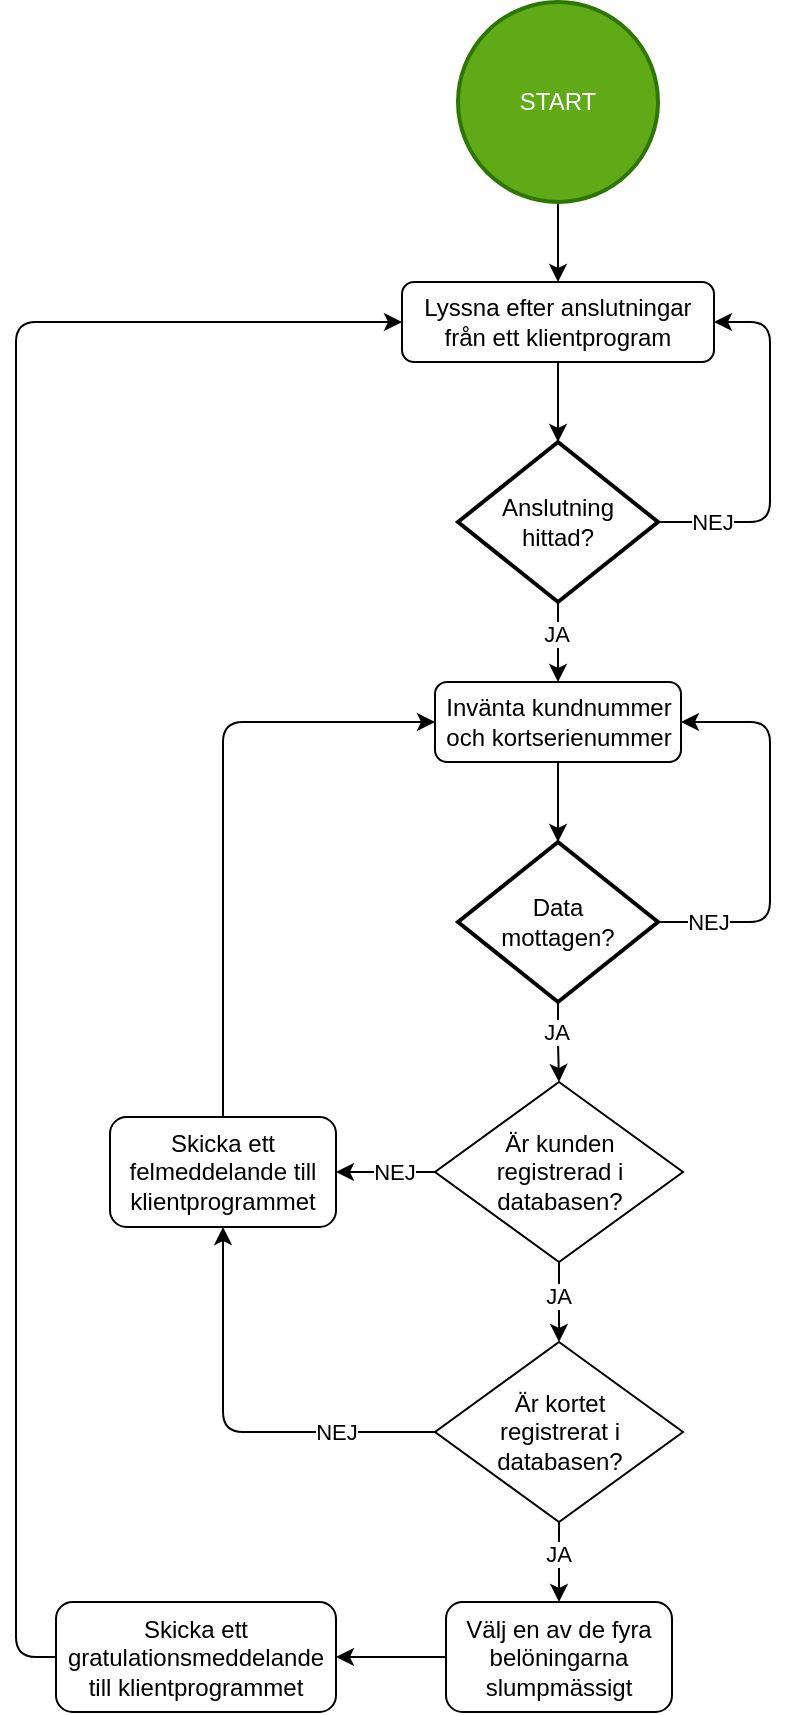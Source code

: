 <mxfile version="26.0.16">
  <diagram id="C5RBs43oDa-KdzZeNtuy" name="Page-1">
    <mxGraphModel dx="1562" dy="865" grid="1" gridSize="10" guides="1" tooltips="1" connect="1" arrows="1" fold="1" page="1" pageScale="1" pageWidth="827" pageHeight="1169" math="0" shadow="0">
      <root>
        <mxCell id="WIyWlLk6GJQsqaUBKTNV-0" />
        <mxCell id="WIyWlLk6GJQsqaUBKTNV-1" parent="WIyWlLk6GJQsqaUBKTNV-0" />
        <mxCell id="WIyWlLk6GJQsqaUBKTNV-3" value="Lyssna efter anslutningar från ett klientprogram" style="rounded=1;whiteSpace=wrap;html=1;fontSize=12;glass=0;strokeWidth=1;shadow=0;" parent="WIyWlLk6GJQsqaUBKTNV-1" vertex="1">
          <mxGeometry x="336" y="160" width="156" height="40" as="geometry" />
        </mxCell>
        <mxCell id="PhORoOJdLnTvGLsBMIIu-2" style="edgeStyle=orthogonalEdgeStyle;rounded=0;orthogonalLoop=1;jettySize=auto;html=1;exitX=0.5;exitY=1;exitDx=0;exitDy=0;exitPerimeter=0;" edge="1" parent="WIyWlLk6GJQsqaUBKTNV-1" source="PhORoOJdLnTvGLsBMIIu-1" target="WIyWlLk6GJQsqaUBKTNV-3">
          <mxGeometry relative="1" as="geometry" />
        </mxCell>
        <mxCell id="PhORoOJdLnTvGLsBMIIu-1" value="&lt;div&gt;START&lt;/div&gt;" style="strokeWidth=2;html=1;shape=mxgraph.flowchart.start_2;whiteSpace=wrap;fillColor=#60a917;fontColor=#ffffff;strokeColor=#2D7600;" vertex="1" parent="WIyWlLk6GJQsqaUBKTNV-1">
          <mxGeometry x="364" y="20" width="100" height="100" as="geometry" />
        </mxCell>
        <mxCell id="PhORoOJdLnTvGLsBMIIu-4" style="edgeStyle=orthogonalEdgeStyle;rounded=0;orthogonalLoop=1;jettySize=auto;html=1;exitX=0.5;exitY=1;exitDx=0;exitDy=0;entryX=0.5;entryY=0;entryDx=0;entryDy=0;entryPerimeter=0;" edge="1" parent="WIyWlLk6GJQsqaUBKTNV-1" source="WIyWlLk6GJQsqaUBKTNV-3" target="PhORoOJdLnTvGLsBMIIu-3">
          <mxGeometry relative="1" as="geometry" />
        </mxCell>
        <mxCell id="PhORoOJdLnTvGLsBMIIu-10" style="edgeStyle=orthogonalEdgeStyle;rounded=1;orthogonalLoop=1;jettySize=auto;html=1;exitX=1;exitY=0.5;exitDx=0;exitDy=0;exitPerimeter=0;entryX=1;entryY=0.5;entryDx=0;entryDy=0;curved=0;" edge="1" parent="WIyWlLk6GJQsqaUBKTNV-1" source="PhORoOJdLnTvGLsBMIIu-3" target="WIyWlLk6GJQsqaUBKTNV-3">
          <mxGeometry relative="1" as="geometry">
            <mxPoint x="414" y="140" as="targetPoint" />
            <Array as="points">
              <mxPoint x="520" y="280" />
              <mxPoint x="520" y="180" />
            </Array>
          </mxGeometry>
        </mxCell>
        <mxCell id="PhORoOJdLnTvGLsBMIIu-19" value="NEJ" style="edgeLabel;html=1;align=center;verticalAlign=middle;resizable=0;points=[];" vertex="1" connectable="0" parent="PhORoOJdLnTvGLsBMIIu-10">
          <mxGeometry x="-0.819" y="-1" relative="1" as="geometry">
            <mxPoint x="10" y="-1" as="offset" />
          </mxGeometry>
        </mxCell>
        <mxCell id="PhORoOJdLnTvGLsBMIIu-16" style="edgeStyle=orthogonalEdgeStyle;rounded=0;orthogonalLoop=1;jettySize=auto;html=1;exitX=0.5;exitY=1;exitDx=0;exitDy=0;exitPerimeter=0;entryX=0.5;entryY=0;entryDx=0;entryDy=0;" edge="1" parent="WIyWlLk6GJQsqaUBKTNV-1" source="PhORoOJdLnTvGLsBMIIu-3" target="PhORoOJdLnTvGLsBMIIu-15">
          <mxGeometry relative="1" as="geometry" />
        </mxCell>
        <mxCell id="PhORoOJdLnTvGLsBMIIu-18" value="JA" style="edgeLabel;html=1;align=center;verticalAlign=middle;resizable=0;points=[];" vertex="1" connectable="0" parent="PhORoOJdLnTvGLsBMIIu-16">
          <mxGeometry x="-0.05" y="1" relative="1" as="geometry">
            <mxPoint x="-2" y="-3" as="offset" />
          </mxGeometry>
        </mxCell>
        <mxCell id="PhORoOJdLnTvGLsBMIIu-3" value="&lt;div&gt;Anslutning&lt;/div&gt;&lt;div&gt;hittad?&lt;/div&gt;" style="strokeWidth=2;html=1;shape=mxgraph.flowchart.decision;whiteSpace=wrap;" vertex="1" parent="WIyWlLk6GJQsqaUBKTNV-1">
          <mxGeometry x="364" y="240" width="100" height="80" as="geometry" />
        </mxCell>
        <mxCell id="PhORoOJdLnTvGLsBMIIu-15" value="Invänta kundnummer och kortserienummer" style="rounded=1;whiteSpace=wrap;html=1;fontSize=12;glass=0;strokeWidth=1;shadow=0;" vertex="1" parent="WIyWlLk6GJQsqaUBKTNV-1">
          <mxGeometry x="352.5" y="360" width="123" height="40" as="geometry" />
        </mxCell>
        <mxCell id="PhORoOJdLnTvGLsBMIIu-21" style="edgeStyle=orthogonalEdgeStyle;rounded=1;orthogonalLoop=1;jettySize=auto;html=1;exitX=1;exitY=0.5;exitDx=0;exitDy=0;exitPerimeter=0;entryX=1;entryY=0.5;entryDx=0;entryDy=0;curved=0;" edge="1" parent="WIyWlLk6GJQsqaUBKTNV-1" source="PhORoOJdLnTvGLsBMIIu-20" target="PhORoOJdLnTvGLsBMIIu-15">
          <mxGeometry relative="1" as="geometry">
            <Array as="points">
              <mxPoint x="520" y="480" />
              <mxPoint x="520" y="380" />
            </Array>
          </mxGeometry>
        </mxCell>
        <mxCell id="PhORoOJdLnTvGLsBMIIu-23" value="NEJ" style="edgeLabel;html=1;align=center;verticalAlign=middle;resizable=0;points=[];" vertex="1" connectable="0" parent="PhORoOJdLnTvGLsBMIIu-21">
          <mxGeometry x="-0.86" y="-1" relative="1" as="geometry">
            <mxPoint x="11" y="-1" as="offset" />
          </mxGeometry>
        </mxCell>
        <mxCell id="PhORoOJdLnTvGLsBMIIu-29" style="edgeStyle=orthogonalEdgeStyle;rounded=0;orthogonalLoop=1;jettySize=auto;html=1;exitX=0.5;exitY=1;exitDx=0;exitDy=0;exitPerimeter=0;entryX=0.5;entryY=0;entryDx=0;entryDy=0;" edge="1" parent="WIyWlLk6GJQsqaUBKTNV-1" source="PhORoOJdLnTvGLsBMIIu-20" target="PhORoOJdLnTvGLsBMIIu-28">
          <mxGeometry relative="1" as="geometry" />
        </mxCell>
        <mxCell id="PhORoOJdLnTvGLsBMIIu-30" value="&lt;div&gt;JA&lt;/div&gt;" style="edgeLabel;html=1;align=center;verticalAlign=middle;resizable=0;points=[];" vertex="1" connectable="0" parent="PhORoOJdLnTvGLsBMIIu-29">
          <mxGeometry x="-0.258" y="2" relative="1" as="geometry">
            <mxPoint x="-3" as="offset" />
          </mxGeometry>
        </mxCell>
        <mxCell id="PhORoOJdLnTvGLsBMIIu-20" value="&lt;div&gt;&lt;div&gt;Data&lt;/div&gt;&lt;div&gt;mottagen?&lt;/div&gt;&lt;/div&gt;" style="strokeWidth=2;html=1;shape=mxgraph.flowchart.decision;whiteSpace=wrap;" vertex="1" parent="WIyWlLk6GJQsqaUBKTNV-1">
          <mxGeometry x="364" y="440" width="100" height="80" as="geometry" />
        </mxCell>
        <mxCell id="PhORoOJdLnTvGLsBMIIu-24" style="edgeStyle=orthogonalEdgeStyle;rounded=0;orthogonalLoop=1;jettySize=auto;html=1;exitX=0.5;exitY=1;exitDx=0;exitDy=0;entryX=0.5;entryY=0;entryDx=0;entryDy=0;entryPerimeter=0;" edge="1" parent="WIyWlLk6GJQsqaUBKTNV-1" source="PhORoOJdLnTvGLsBMIIu-15" target="PhORoOJdLnTvGLsBMIIu-20">
          <mxGeometry relative="1" as="geometry" />
        </mxCell>
        <mxCell id="PhORoOJdLnTvGLsBMIIu-33" style="edgeStyle=orthogonalEdgeStyle;rounded=0;orthogonalLoop=1;jettySize=auto;html=1;exitX=0;exitY=0.5;exitDx=0;exitDy=0;entryX=1;entryY=0.5;entryDx=0;entryDy=0;" edge="1" parent="WIyWlLk6GJQsqaUBKTNV-1" source="PhORoOJdLnTvGLsBMIIu-28" target="PhORoOJdLnTvGLsBMIIu-32">
          <mxGeometry relative="1" as="geometry" />
        </mxCell>
        <mxCell id="PhORoOJdLnTvGLsBMIIu-34" value="NEJ" style="edgeLabel;html=1;align=center;verticalAlign=middle;resizable=0;points=[];" vertex="1" connectable="0" parent="PhORoOJdLnTvGLsBMIIu-33">
          <mxGeometry x="-0.164" relative="1" as="geometry">
            <mxPoint as="offset" />
          </mxGeometry>
        </mxCell>
        <mxCell id="PhORoOJdLnTvGLsBMIIu-38" style="edgeStyle=orthogonalEdgeStyle;rounded=0;orthogonalLoop=1;jettySize=auto;html=1;exitX=0.5;exitY=1;exitDx=0;exitDy=0;entryX=0.5;entryY=0;entryDx=0;entryDy=0;" edge="1" parent="WIyWlLk6GJQsqaUBKTNV-1" source="PhORoOJdLnTvGLsBMIIu-28" target="PhORoOJdLnTvGLsBMIIu-37">
          <mxGeometry relative="1" as="geometry" />
        </mxCell>
        <mxCell id="PhORoOJdLnTvGLsBMIIu-39" value="JA" style="edgeLabel;html=1;align=center;verticalAlign=middle;resizable=0;points=[];" vertex="1" connectable="0" parent="PhORoOJdLnTvGLsBMIIu-38">
          <mxGeometry x="-0.175" y="-1" relative="1" as="geometry">
            <mxPoint as="offset" />
          </mxGeometry>
        </mxCell>
        <mxCell id="PhORoOJdLnTvGLsBMIIu-28" value="&lt;div&gt;Är kunden&lt;/div&gt;&lt;div&gt;registrerad i databasen?&lt;/div&gt;" style="rhombus;whiteSpace=wrap;html=1;" vertex="1" parent="WIyWlLk6GJQsqaUBKTNV-1">
          <mxGeometry x="352.5" y="560" width="124" height="90" as="geometry" />
        </mxCell>
        <mxCell id="PhORoOJdLnTvGLsBMIIu-35" style="edgeStyle=orthogonalEdgeStyle;rounded=1;orthogonalLoop=1;jettySize=auto;html=1;exitX=0.5;exitY=0;exitDx=0;exitDy=0;entryX=0;entryY=0.5;entryDx=0;entryDy=0;curved=0;" edge="1" parent="WIyWlLk6GJQsqaUBKTNV-1" source="PhORoOJdLnTvGLsBMIIu-32" target="PhORoOJdLnTvGLsBMIIu-15">
          <mxGeometry relative="1" as="geometry" />
        </mxCell>
        <mxCell id="PhORoOJdLnTvGLsBMIIu-32" value="Skicka ett felmeddelande till klientprogrammet" style="rounded=1;whiteSpace=wrap;html=1;fontSize=12;glass=0;strokeWidth=1;shadow=0;" vertex="1" parent="WIyWlLk6GJQsqaUBKTNV-1">
          <mxGeometry x="190" y="577.5" width="113" height="55" as="geometry" />
        </mxCell>
        <mxCell id="PhORoOJdLnTvGLsBMIIu-40" style="edgeStyle=orthogonalEdgeStyle;rounded=1;orthogonalLoop=1;jettySize=auto;html=1;exitX=0;exitY=0.5;exitDx=0;exitDy=0;entryX=0.5;entryY=1;entryDx=0;entryDy=0;curved=0;" edge="1" parent="WIyWlLk6GJQsqaUBKTNV-1" source="PhORoOJdLnTvGLsBMIIu-37" target="PhORoOJdLnTvGLsBMIIu-32">
          <mxGeometry relative="1" as="geometry" />
        </mxCell>
        <mxCell id="PhORoOJdLnTvGLsBMIIu-41" value="NEJ" style="edgeLabel;html=1;align=center;verticalAlign=middle;resizable=0;points=[];" vertex="1" connectable="0" parent="PhORoOJdLnTvGLsBMIIu-40">
          <mxGeometry x="-0.605" relative="1" as="geometry">
            <mxPoint x="-9" as="offset" />
          </mxGeometry>
        </mxCell>
        <mxCell id="PhORoOJdLnTvGLsBMIIu-43" style="edgeStyle=orthogonalEdgeStyle;rounded=0;orthogonalLoop=1;jettySize=auto;html=1;exitX=0.5;exitY=1;exitDx=0;exitDy=0;entryX=0.5;entryY=0;entryDx=0;entryDy=0;" edge="1" parent="WIyWlLk6GJQsqaUBKTNV-1" source="PhORoOJdLnTvGLsBMIIu-37" target="PhORoOJdLnTvGLsBMIIu-42">
          <mxGeometry relative="1" as="geometry" />
        </mxCell>
        <mxCell id="PhORoOJdLnTvGLsBMIIu-44" value="JA" style="edgeLabel;html=1;align=center;verticalAlign=middle;resizable=0;points=[];" vertex="1" connectable="0" parent="PhORoOJdLnTvGLsBMIIu-43">
          <mxGeometry x="-0.133" y="1" relative="1" as="geometry">
            <mxPoint x="-2" y="-2" as="offset" />
          </mxGeometry>
        </mxCell>
        <mxCell id="PhORoOJdLnTvGLsBMIIu-37" value="&lt;div&gt;Är kortet&lt;/div&gt;&lt;div&gt;registrerat i databasen?&lt;/div&gt;" style="rhombus;whiteSpace=wrap;html=1;" vertex="1" parent="WIyWlLk6GJQsqaUBKTNV-1">
          <mxGeometry x="352.5" y="690" width="124" height="90" as="geometry" />
        </mxCell>
        <mxCell id="PhORoOJdLnTvGLsBMIIu-46" style="edgeStyle=orthogonalEdgeStyle;rounded=0;orthogonalLoop=1;jettySize=auto;html=1;exitX=0;exitY=0.5;exitDx=0;exitDy=0;entryX=1;entryY=0.5;entryDx=0;entryDy=0;" edge="1" parent="WIyWlLk6GJQsqaUBKTNV-1" source="PhORoOJdLnTvGLsBMIIu-42" target="PhORoOJdLnTvGLsBMIIu-45">
          <mxGeometry relative="1" as="geometry" />
        </mxCell>
        <mxCell id="PhORoOJdLnTvGLsBMIIu-42" value="Välj en av de fyra belöningarna slumpmässigt" style="rounded=1;whiteSpace=wrap;html=1;fontSize=12;glass=0;strokeWidth=1;shadow=0;" vertex="1" parent="WIyWlLk6GJQsqaUBKTNV-1">
          <mxGeometry x="358" y="820" width="113" height="55" as="geometry" />
        </mxCell>
        <mxCell id="PhORoOJdLnTvGLsBMIIu-47" style="edgeStyle=orthogonalEdgeStyle;rounded=1;orthogonalLoop=1;jettySize=auto;html=1;exitX=0;exitY=0.5;exitDx=0;exitDy=0;entryX=0;entryY=0.5;entryDx=0;entryDy=0;curved=0;" edge="1" parent="WIyWlLk6GJQsqaUBKTNV-1" source="PhORoOJdLnTvGLsBMIIu-45" target="WIyWlLk6GJQsqaUBKTNV-3">
          <mxGeometry relative="1" as="geometry" />
        </mxCell>
        <mxCell id="PhORoOJdLnTvGLsBMIIu-45" value="Skicka ett gratulationsmeddelande till klientprogrammet" style="rounded=1;whiteSpace=wrap;html=1;fontSize=12;glass=0;strokeWidth=1;shadow=0;" vertex="1" parent="WIyWlLk6GJQsqaUBKTNV-1">
          <mxGeometry x="163" y="820" width="140" height="55" as="geometry" />
        </mxCell>
      </root>
    </mxGraphModel>
  </diagram>
</mxfile>
